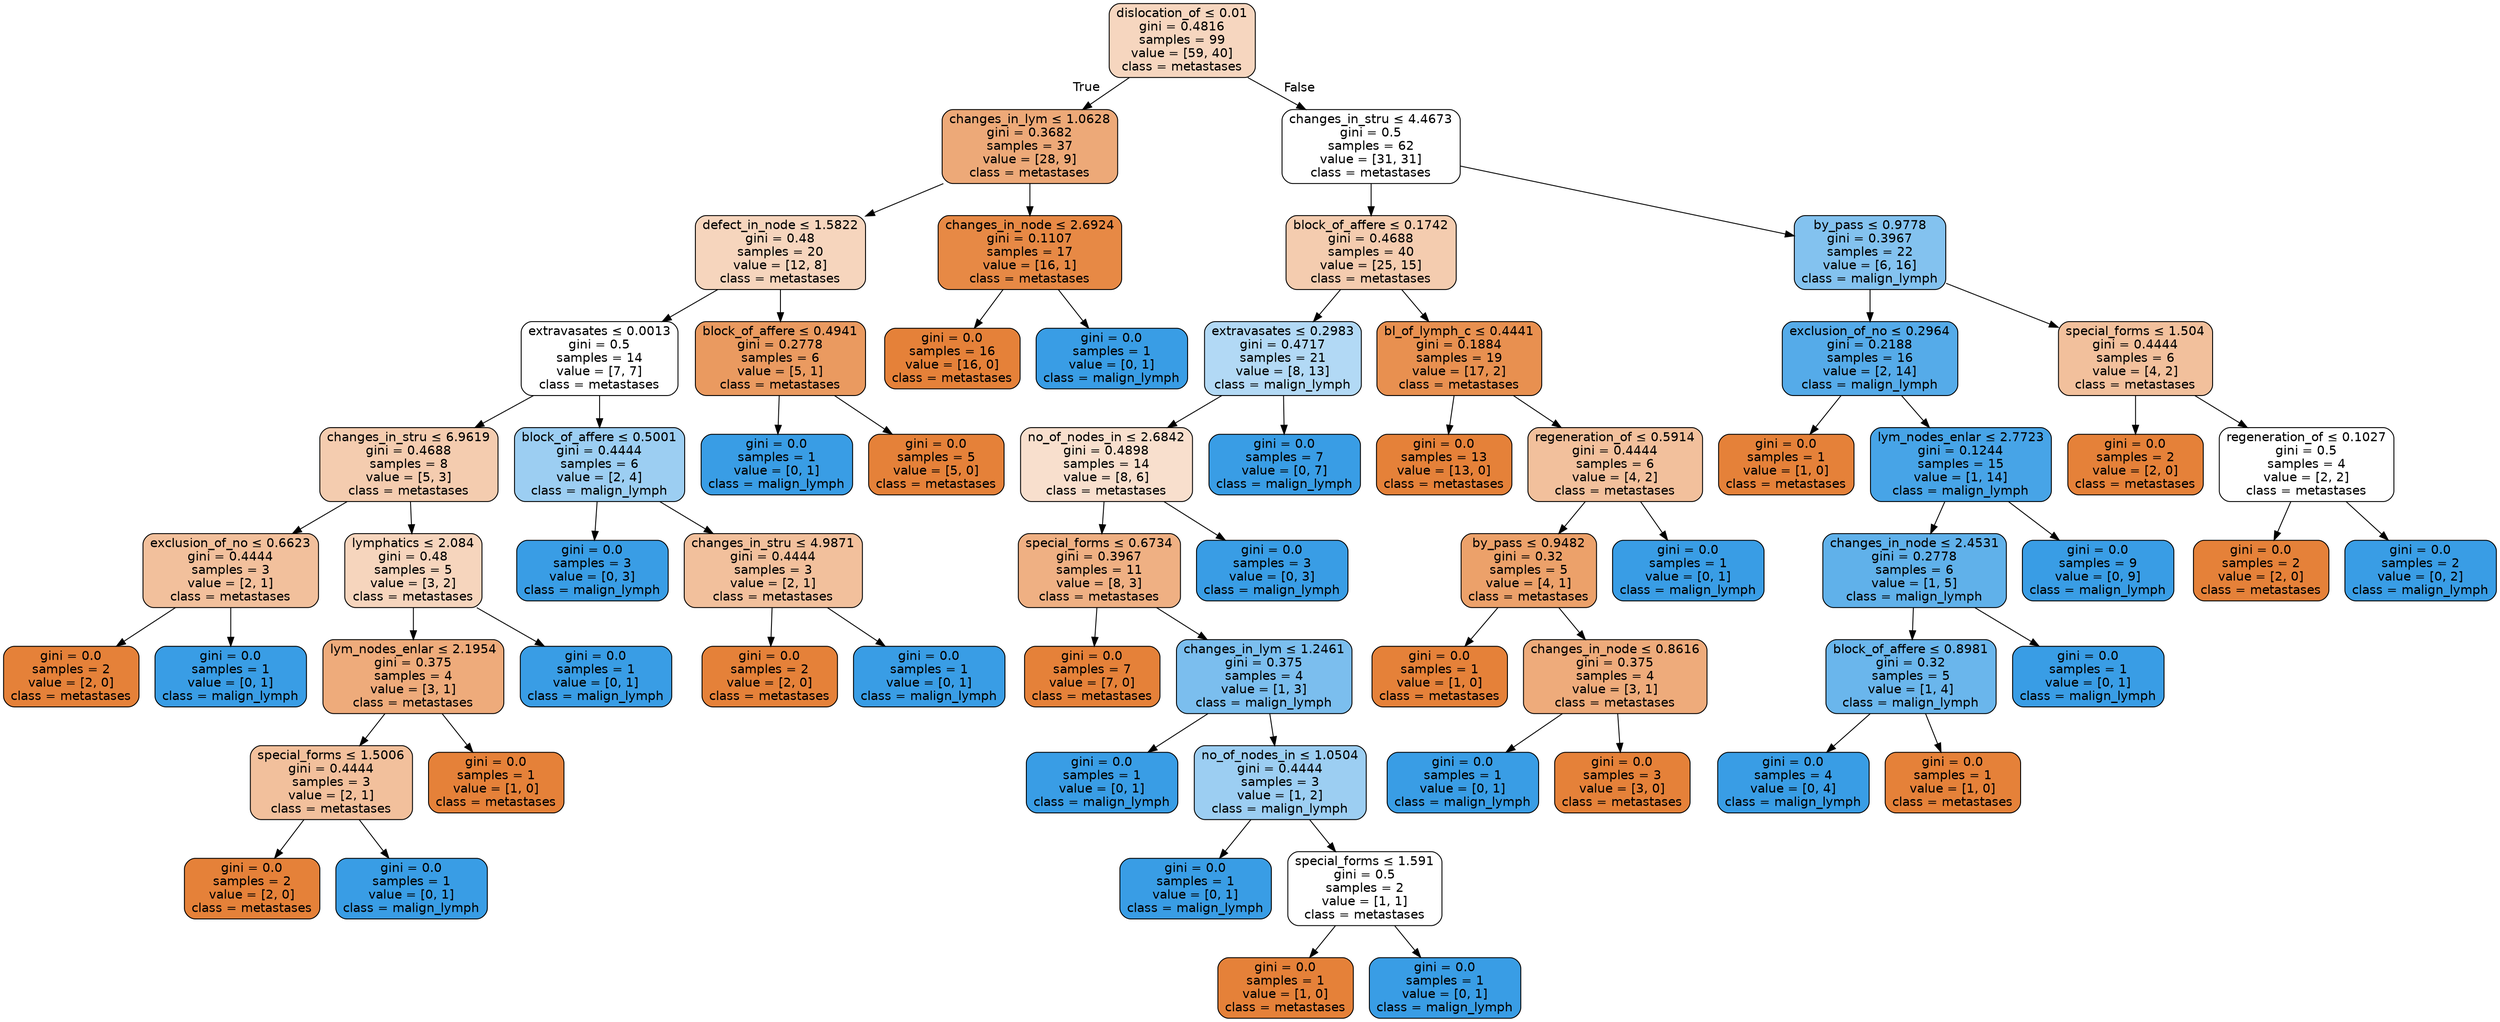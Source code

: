 digraph Tree {
node [shape=box, style="filled, rounded", color="black", fontname=helvetica] ;
edge [fontname=helvetica] ;
0 [label=<dislocation_of &le; 0.01<br/>gini = 0.4816<br/>samples = 99<br/>value = [59, 40]<br/>class = metastases>, fillcolor="#e5813952"] ;
1 [label=<changes_in_lym &le; 1.0628<br/>gini = 0.3682<br/>samples = 37<br/>value = [28, 9]<br/>class = metastases>, fillcolor="#e58139ad"] ;
0 -> 1 [labeldistance=2.5, labelangle=45, headlabel="True"] ;
2 [label=<defect_in_node &le; 1.5822<br/>gini = 0.48<br/>samples = 20<br/>value = [12, 8]<br/>class = metastases>, fillcolor="#e5813955"] ;
1 -> 2 ;
3 [label=<extravasates &le; 0.0013<br/>gini = 0.5<br/>samples = 14<br/>value = [7, 7]<br/>class = metastases>, fillcolor="#e5813900"] ;
2 -> 3 ;
4 [label=<changes_in_stru &le; 6.9619<br/>gini = 0.4688<br/>samples = 8<br/>value = [5, 3]<br/>class = metastases>, fillcolor="#e5813966"] ;
3 -> 4 ;
5 [label=<exclusion_of_no &le; 0.6623<br/>gini = 0.4444<br/>samples = 3<br/>value = [2, 1]<br/>class = metastases>, fillcolor="#e581397f"] ;
4 -> 5 ;
6 [label=<gini = 0.0<br/>samples = 2<br/>value = [2, 0]<br/>class = metastases>, fillcolor="#e58139ff"] ;
5 -> 6 ;
7 [label=<gini = 0.0<br/>samples = 1<br/>value = [0, 1]<br/>class = malign_lymph>, fillcolor="#399de5ff"] ;
5 -> 7 ;
8 [label=<lymphatics &le; 2.084<br/>gini = 0.48<br/>samples = 5<br/>value = [3, 2]<br/>class = metastases>, fillcolor="#e5813955"] ;
4 -> 8 ;
9 [label=<lym_nodes_enlar &le; 2.1954<br/>gini = 0.375<br/>samples = 4<br/>value = [3, 1]<br/>class = metastases>, fillcolor="#e58139aa"] ;
8 -> 9 ;
10 [label=<special_forms &le; 1.5006<br/>gini = 0.4444<br/>samples = 3<br/>value = [2, 1]<br/>class = metastases>, fillcolor="#e581397f"] ;
9 -> 10 ;
11 [label=<gini = 0.0<br/>samples = 2<br/>value = [2, 0]<br/>class = metastases>, fillcolor="#e58139ff"] ;
10 -> 11 ;
12 [label=<gini = 0.0<br/>samples = 1<br/>value = [0, 1]<br/>class = malign_lymph>, fillcolor="#399de5ff"] ;
10 -> 12 ;
13 [label=<gini = 0.0<br/>samples = 1<br/>value = [1, 0]<br/>class = metastases>, fillcolor="#e58139ff"] ;
9 -> 13 ;
14 [label=<gini = 0.0<br/>samples = 1<br/>value = [0, 1]<br/>class = malign_lymph>, fillcolor="#399de5ff"] ;
8 -> 14 ;
15 [label=<block_of_affere &le; 0.5001<br/>gini = 0.4444<br/>samples = 6<br/>value = [2, 4]<br/>class = malign_lymph>, fillcolor="#399de57f"] ;
3 -> 15 ;
16 [label=<gini = 0.0<br/>samples = 3<br/>value = [0, 3]<br/>class = malign_lymph>, fillcolor="#399de5ff"] ;
15 -> 16 ;
17 [label=<changes_in_stru &le; 4.9871<br/>gini = 0.4444<br/>samples = 3<br/>value = [2, 1]<br/>class = metastases>, fillcolor="#e581397f"] ;
15 -> 17 ;
18 [label=<gini = 0.0<br/>samples = 2<br/>value = [2, 0]<br/>class = metastases>, fillcolor="#e58139ff"] ;
17 -> 18 ;
19 [label=<gini = 0.0<br/>samples = 1<br/>value = [0, 1]<br/>class = malign_lymph>, fillcolor="#399de5ff"] ;
17 -> 19 ;
20 [label=<block_of_affere &le; 0.4941<br/>gini = 0.2778<br/>samples = 6<br/>value = [5, 1]<br/>class = metastases>, fillcolor="#e58139cc"] ;
2 -> 20 ;
21 [label=<gini = 0.0<br/>samples = 1<br/>value = [0, 1]<br/>class = malign_lymph>, fillcolor="#399de5ff"] ;
20 -> 21 ;
22 [label=<gini = 0.0<br/>samples = 5<br/>value = [5, 0]<br/>class = metastases>, fillcolor="#e58139ff"] ;
20 -> 22 ;
23 [label=<changes_in_node &le; 2.6924<br/>gini = 0.1107<br/>samples = 17<br/>value = [16, 1]<br/>class = metastases>, fillcolor="#e58139ef"] ;
1 -> 23 ;
24 [label=<gini = 0.0<br/>samples = 16<br/>value = [16, 0]<br/>class = metastases>, fillcolor="#e58139ff"] ;
23 -> 24 ;
25 [label=<gini = 0.0<br/>samples = 1<br/>value = [0, 1]<br/>class = malign_lymph>, fillcolor="#399de5ff"] ;
23 -> 25 ;
26 [label=<changes_in_stru &le; 4.4673<br/>gini = 0.5<br/>samples = 62<br/>value = [31, 31]<br/>class = metastases>, fillcolor="#e5813900"] ;
0 -> 26 [labeldistance=2.5, labelangle=-45, headlabel="False"] ;
27 [label=<block_of_affere &le; 0.1742<br/>gini = 0.4688<br/>samples = 40<br/>value = [25, 15]<br/>class = metastases>, fillcolor="#e5813966"] ;
26 -> 27 ;
28 [label=<extravasates &le; 0.2983<br/>gini = 0.4717<br/>samples = 21<br/>value = [8, 13]<br/>class = malign_lymph>, fillcolor="#399de562"] ;
27 -> 28 ;
29 [label=<no_of_nodes_in &le; 2.6842<br/>gini = 0.4898<br/>samples = 14<br/>value = [8, 6]<br/>class = metastases>, fillcolor="#e5813940"] ;
28 -> 29 ;
30 [label=<special_forms &le; 0.6734<br/>gini = 0.3967<br/>samples = 11<br/>value = [8, 3]<br/>class = metastases>, fillcolor="#e581399f"] ;
29 -> 30 ;
31 [label=<gini = 0.0<br/>samples = 7<br/>value = [7, 0]<br/>class = metastases>, fillcolor="#e58139ff"] ;
30 -> 31 ;
32 [label=<changes_in_lym &le; 1.2461<br/>gini = 0.375<br/>samples = 4<br/>value = [1, 3]<br/>class = malign_lymph>, fillcolor="#399de5aa"] ;
30 -> 32 ;
33 [label=<gini = 0.0<br/>samples = 1<br/>value = [0, 1]<br/>class = malign_lymph>, fillcolor="#399de5ff"] ;
32 -> 33 ;
34 [label=<no_of_nodes_in &le; 1.0504<br/>gini = 0.4444<br/>samples = 3<br/>value = [1, 2]<br/>class = malign_lymph>, fillcolor="#399de57f"] ;
32 -> 34 ;
35 [label=<gini = 0.0<br/>samples = 1<br/>value = [0, 1]<br/>class = malign_lymph>, fillcolor="#399de5ff"] ;
34 -> 35 ;
36 [label=<special_forms &le; 1.591<br/>gini = 0.5<br/>samples = 2<br/>value = [1, 1]<br/>class = metastases>, fillcolor="#e5813900"] ;
34 -> 36 ;
37 [label=<gini = 0.0<br/>samples = 1<br/>value = [1, 0]<br/>class = metastases>, fillcolor="#e58139ff"] ;
36 -> 37 ;
38 [label=<gini = 0.0<br/>samples = 1<br/>value = [0, 1]<br/>class = malign_lymph>, fillcolor="#399de5ff"] ;
36 -> 38 ;
39 [label=<gini = 0.0<br/>samples = 3<br/>value = [0, 3]<br/>class = malign_lymph>, fillcolor="#399de5ff"] ;
29 -> 39 ;
40 [label=<gini = 0.0<br/>samples = 7<br/>value = [0, 7]<br/>class = malign_lymph>, fillcolor="#399de5ff"] ;
28 -> 40 ;
41 [label=<bl_of_lymph_c &le; 0.4441<br/>gini = 0.1884<br/>samples = 19<br/>value = [17, 2]<br/>class = metastases>, fillcolor="#e58139e1"] ;
27 -> 41 ;
42 [label=<gini = 0.0<br/>samples = 13<br/>value = [13, 0]<br/>class = metastases>, fillcolor="#e58139ff"] ;
41 -> 42 ;
43 [label=<regeneration_of &le; 0.5914<br/>gini = 0.4444<br/>samples = 6<br/>value = [4, 2]<br/>class = metastases>, fillcolor="#e581397f"] ;
41 -> 43 ;
44 [label=<by_pass &le; 0.9482<br/>gini = 0.32<br/>samples = 5<br/>value = [4, 1]<br/>class = metastases>, fillcolor="#e58139bf"] ;
43 -> 44 ;
45 [label=<gini = 0.0<br/>samples = 1<br/>value = [1, 0]<br/>class = metastases>, fillcolor="#e58139ff"] ;
44 -> 45 ;
46 [label=<changes_in_node &le; 0.8616<br/>gini = 0.375<br/>samples = 4<br/>value = [3, 1]<br/>class = metastases>, fillcolor="#e58139aa"] ;
44 -> 46 ;
47 [label=<gini = 0.0<br/>samples = 1<br/>value = [0, 1]<br/>class = malign_lymph>, fillcolor="#399de5ff"] ;
46 -> 47 ;
48 [label=<gini = 0.0<br/>samples = 3<br/>value = [3, 0]<br/>class = metastases>, fillcolor="#e58139ff"] ;
46 -> 48 ;
49 [label=<gini = 0.0<br/>samples = 1<br/>value = [0, 1]<br/>class = malign_lymph>, fillcolor="#399de5ff"] ;
43 -> 49 ;
50 [label=<by_pass &le; 0.9778<br/>gini = 0.3967<br/>samples = 22<br/>value = [6, 16]<br/>class = malign_lymph>, fillcolor="#399de59f"] ;
26 -> 50 ;
51 [label=<exclusion_of_no &le; 0.2964<br/>gini = 0.2188<br/>samples = 16<br/>value = [2, 14]<br/>class = malign_lymph>, fillcolor="#399de5db"] ;
50 -> 51 ;
52 [label=<gini = 0.0<br/>samples = 1<br/>value = [1, 0]<br/>class = metastases>, fillcolor="#e58139ff"] ;
51 -> 52 ;
53 [label=<lym_nodes_enlar &le; 2.7723<br/>gini = 0.1244<br/>samples = 15<br/>value = [1, 14]<br/>class = malign_lymph>, fillcolor="#399de5ed"] ;
51 -> 53 ;
54 [label=<changes_in_node &le; 2.4531<br/>gini = 0.2778<br/>samples = 6<br/>value = [1, 5]<br/>class = malign_lymph>, fillcolor="#399de5cc"] ;
53 -> 54 ;
55 [label=<block_of_affere &le; 0.8981<br/>gini = 0.32<br/>samples = 5<br/>value = [1, 4]<br/>class = malign_lymph>, fillcolor="#399de5bf"] ;
54 -> 55 ;
56 [label=<gini = 0.0<br/>samples = 4<br/>value = [0, 4]<br/>class = malign_lymph>, fillcolor="#399de5ff"] ;
55 -> 56 ;
57 [label=<gini = 0.0<br/>samples = 1<br/>value = [1, 0]<br/>class = metastases>, fillcolor="#e58139ff"] ;
55 -> 57 ;
58 [label=<gini = 0.0<br/>samples = 1<br/>value = [0, 1]<br/>class = malign_lymph>, fillcolor="#399de5ff"] ;
54 -> 58 ;
59 [label=<gini = 0.0<br/>samples = 9<br/>value = [0, 9]<br/>class = malign_lymph>, fillcolor="#399de5ff"] ;
53 -> 59 ;
60 [label=<special_forms &le; 1.504<br/>gini = 0.4444<br/>samples = 6<br/>value = [4, 2]<br/>class = metastases>, fillcolor="#e581397f"] ;
50 -> 60 ;
61 [label=<gini = 0.0<br/>samples = 2<br/>value = [2, 0]<br/>class = metastases>, fillcolor="#e58139ff"] ;
60 -> 61 ;
62 [label=<regeneration_of &le; 0.1027<br/>gini = 0.5<br/>samples = 4<br/>value = [2, 2]<br/>class = metastases>, fillcolor="#e5813900"] ;
60 -> 62 ;
63 [label=<gini = 0.0<br/>samples = 2<br/>value = [2, 0]<br/>class = metastases>, fillcolor="#e58139ff"] ;
62 -> 63 ;
64 [label=<gini = 0.0<br/>samples = 2<br/>value = [0, 2]<br/>class = malign_lymph>, fillcolor="#399de5ff"] ;
62 -> 64 ;
}